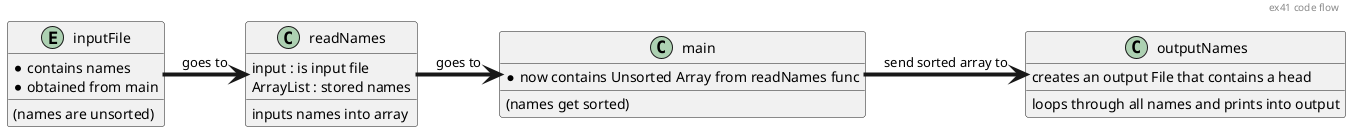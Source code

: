 @startuml
header ex41 code flow


entity inputFile{
*contains names
*obtained from main
{method} (names are unsorted)
}
class readNames {
input : is input file
ArrayList : stored names
{method} inputs names into array
}
class main {
*now contains Unsorted Array from readNames func
{method} (names get sorted)
}
class outputNames{
creates an output File that contains a head
{method} loops through all names and prints into output
}

inputFile -[thickness=4]> readNames : goes to
readNames -[thickness=4]> main : goes to
main -[thickness=4]> outputNames : send sorted array to


@enduml